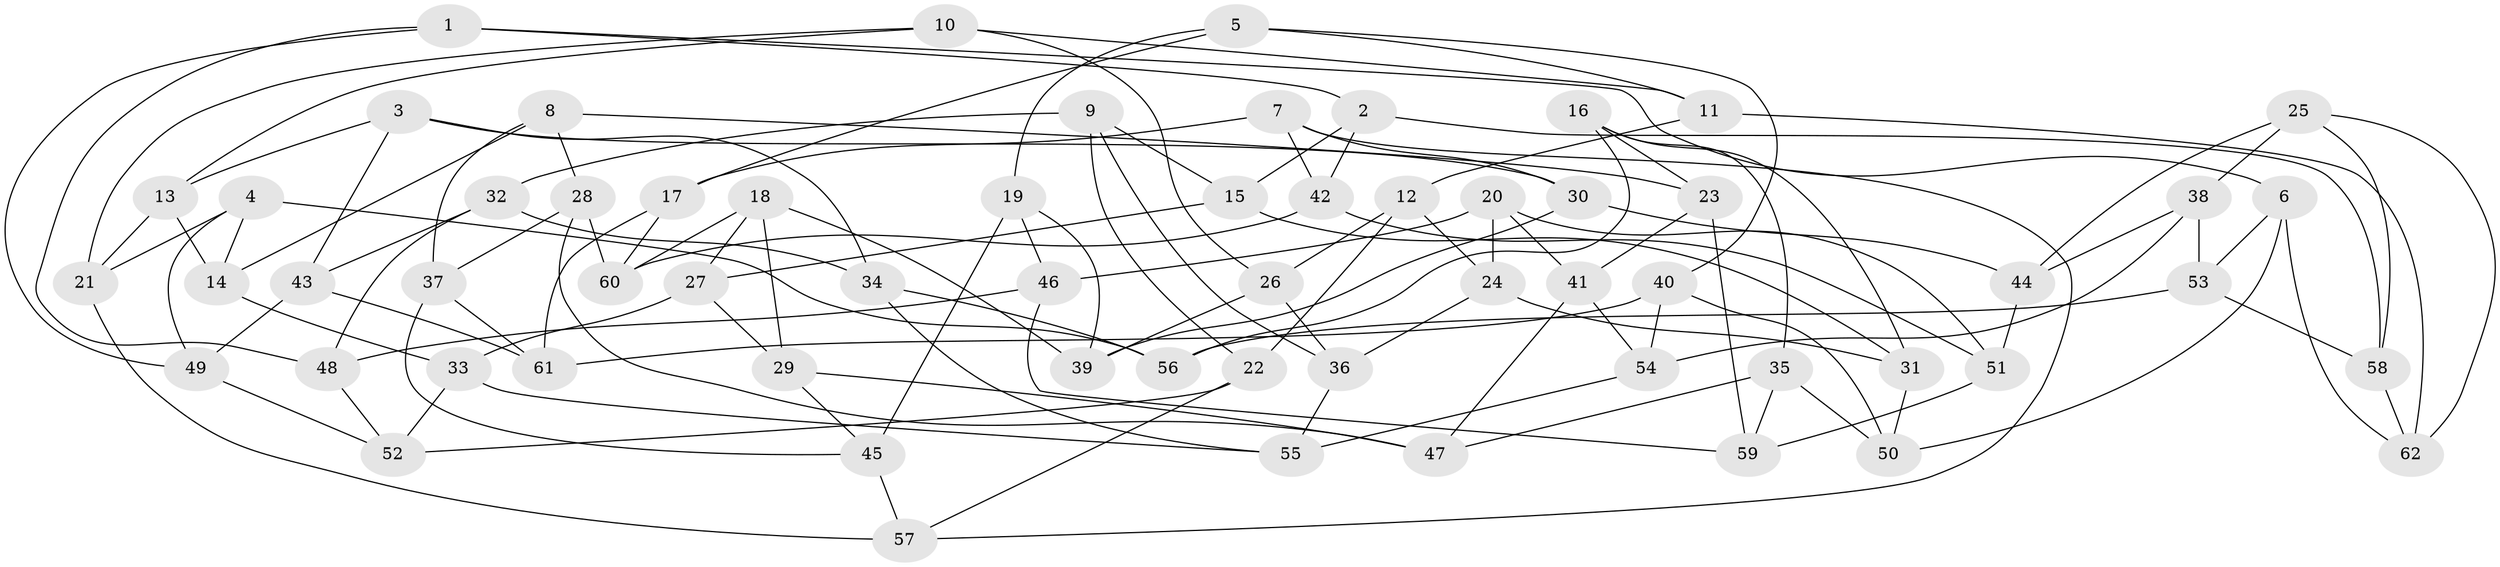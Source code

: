 // coarse degree distribution, {3: 0.12903225806451613, 5: 0.3870967741935484, 4: 0.1935483870967742, 6: 0.2903225806451613}
// Generated by graph-tools (version 1.1) at 2025/38/03/04/25 23:38:05]
// undirected, 62 vertices, 124 edges
graph export_dot {
  node [color=gray90,style=filled];
  1;
  2;
  3;
  4;
  5;
  6;
  7;
  8;
  9;
  10;
  11;
  12;
  13;
  14;
  15;
  16;
  17;
  18;
  19;
  20;
  21;
  22;
  23;
  24;
  25;
  26;
  27;
  28;
  29;
  30;
  31;
  32;
  33;
  34;
  35;
  36;
  37;
  38;
  39;
  40;
  41;
  42;
  43;
  44;
  45;
  46;
  47;
  48;
  49;
  50;
  51;
  52;
  53;
  54;
  55;
  56;
  57;
  58;
  59;
  60;
  61;
  62;
  1 -- 6;
  1 -- 49;
  1 -- 2;
  1 -- 48;
  2 -- 58;
  2 -- 42;
  2 -- 15;
  3 -- 13;
  3 -- 34;
  3 -- 30;
  3 -- 43;
  4 -- 21;
  4 -- 14;
  4 -- 56;
  4 -- 49;
  5 -- 19;
  5 -- 40;
  5 -- 11;
  5 -- 17;
  6 -- 62;
  6 -- 53;
  6 -- 50;
  7 -- 17;
  7 -- 30;
  7 -- 57;
  7 -- 42;
  8 -- 37;
  8 -- 23;
  8 -- 28;
  8 -- 14;
  9 -- 36;
  9 -- 32;
  9 -- 22;
  9 -- 15;
  10 -- 11;
  10 -- 13;
  10 -- 26;
  10 -- 21;
  11 -- 12;
  11 -- 62;
  12 -- 26;
  12 -- 24;
  12 -- 22;
  13 -- 21;
  13 -- 14;
  14 -- 33;
  15 -- 27;
  15 -- 31;
  16 -- 56;
  16 -- 23;
  16 -- 35;
  16 -- 31;
  17 -- 60;
  17 -- 61;
  18 -- 60;
  18 -- 39;
  18 -- 27;
  18 -- 29;
  19 -- 45;
  19 -- 39;
  19 -- 46;
  20 -- 24;
  20 -- 41;
  20 -- 46;
  20 -- 51;
  21 -- 57;
  22 -- 57;
  22 -- 52;
  23 -- 59;
  23 -- 41;
  24 -- 36;
  24 -- 31;
  25 -- 44;
  25 -- 38;
  25 -- 58;
  25 -- 62;
  26 -- 36;
  26 -- 39;
  27 -- 33;
  27 -- 29;
  28 -- 60;
  28 -- 47;
  28 -- 37;
  29 -- 47;
  29 -- 45;
  30 -- 44;
  30 -- 39;
  31 -- 50;
  32 -- 48;
  32 -- 34;
  32 -- 43;
  33 -- 52;
  33 -- 55;
  34 -- 55;
  34 -- 56;
  35 -- 59;
  35 -- 47;
  35 -- 50;
  36 -- 55;
  37 -- 45;
  37 -- 61;
  38 -- 44;
  38 -- 53;
  38 -- 54;
  40 -- 54;
  40 -- 50;
  40 -- 61;
  41 -- 47;
  41 -- 54;
  42 -- 60;
  42 -- 51;
  43 -- 49;
  43 -- 61;
  44 -- 51;
  45 -- 57;
  46 -- 59;
  46 -- 48;
  48 -- 52;
  49 -- 52;
  51 -- 59;
  53 -- 58;
  53 -- 56;
  54 -- 55;
  58 -- 62;
}
